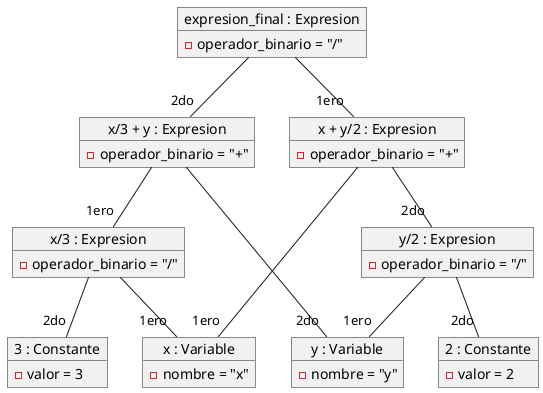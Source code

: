 //(x + y/2) / (x/3 + y)

//1. x -> variable
//2. y -> variable
//3. 2 -> constante
//4. 3 -> constante 
//5. y/2 -> expresion
//6. x/3 -> expresion 
//7. x + y/2 -> expresion
//8. x/3 + y -> expresion
//9. (x + y/2) / (x/3 + y) -> expresion

@startuml EJERCICIO_D_01

object "x : Variable" as x {
    -nombre = "x"
}

object "y : Variable" as y {
    -nombre = "y"
}

object "2 : Constante" as 2 {
    -valor = 2
}

object "3 : Constante" as 3 {
    -valor = 3
}

object "y/2 : Expresion" as y_entre_2 {
    -operador_binario = "/"
}

y_entre_2 -- "1ero" y 
y_entre_2 -- "2do" 2

object "x/3 : Expresion" as x_entre_3 {
    -operador_binario = "/"
}

x_entre_3 -- "1ero" x
x_entre_3 -- "2do" 3

object "x + y/2 : Expresion" as x_mas_y_entre_dos {
    -operador_binario = "+"
}

x_mas_y_entre_dos -- "1ero" x
x_mas_y_entre_dos -- "2do" y_entre_2

object "x/3 + y : Expresion" as x_entre_3_mas_y {
    -operador_binario = "+"
}

x_entre_3_mas_y -- "1ero" x_entre_3
x_entre_3_mas_y -- "2do" y

object "expresion_final : Expresion" as expresion_final {
    -operador_binario = "/"
}

expresion_final -- "1ero" x_mas_y_entre_dos
expresion_final -- "2do" x_entre_3_mas_y

@enduml